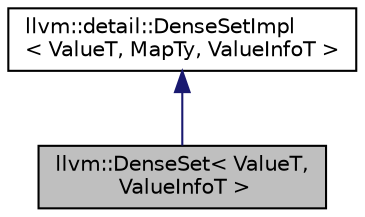 digraph "llvm::DenseSet&lt; ValueT, ValueInfoT &gt;"
{
 // LATEX_PDF_SIZE
  bgcolor="transparent";
  edge [fontname="Helvetica",fontsize="10",labelfontname="Helvetica",labelfontsize="10"];
  node [fontname="Helvetica",fontsize="10",shape="box"];
  Node1 [label="llvm::DenseSet\< ValueT,\l ValueInfoT \>",height=0.2,width=0.4,color="black", fillcolor="grey75", style="filled", fontcolor="black",tooltip="Implements a dense probed hash-table based set."];
  Node2 -> Node1 [dir="back",color="midnightblue",fontsize="10",style="solid",fontname="Helvetica"];
  Node2 [label="llvm::detail::DenseSetImpl\l\< ValueT, MapTy, ValueInfoT \>",height=0.2,width=0.4,color="black",URL="$classllvm_1_1detail_1_1DenseSetImpl.html",tooltip="Base class for DenseSet and DenseSmallSet."];
}
